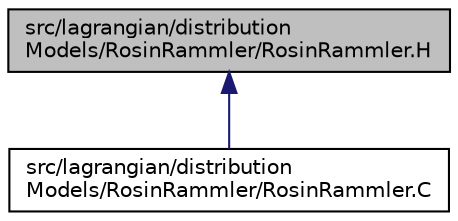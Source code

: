 digraph "src/lagrangian/distributionModels/RosinRammler/RosinRammler.H"
{
  bgcolor="transparent";
  edge [fontname="Helvetica",fontsize="10",labelfontname="Helvetica",labelfontsize="10"];
  node [fontname="Helvetica",fontsize="10",shape=record];
  Node1 [label="src/lagrangian/distribution\lModels/RosinRammler/RosinRammler.H",height=0.2,width=0.4,color="black", fillcolor="grey75", style="filled", fontcolor="black"];
  Node1 -> Node2 [dir="back",color="midnightblue",fontsize="10",style="solid",fontname="Helvetica"];
  Node2 [label="src/lagrangian/distribution\lModels/RosinRammler/RosinRammler.C",height=0.2,width=0.4,color="black",URL="$a06700.html"];
}
